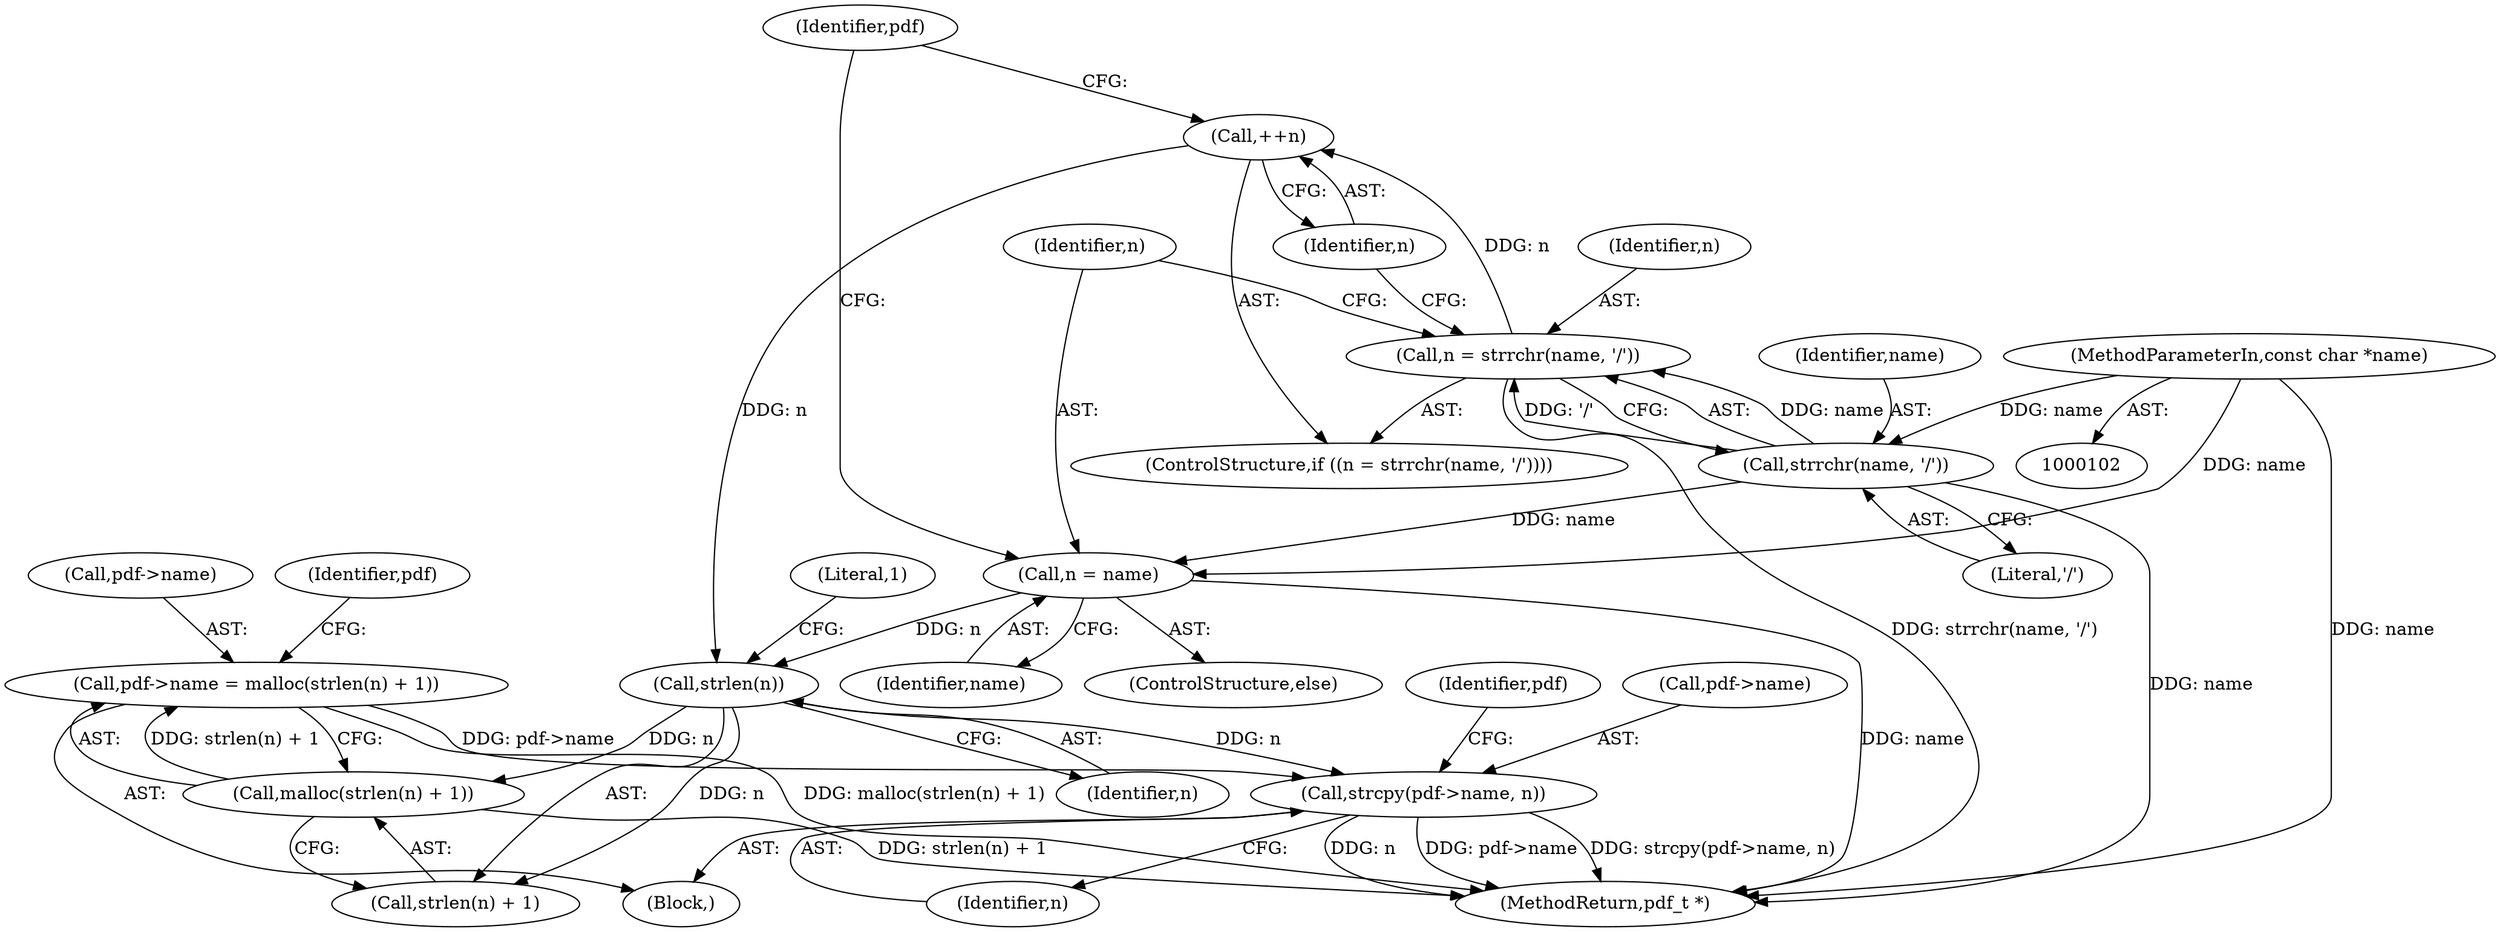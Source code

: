 digraph "1_pdfresurrect_0c4120fffa3dffe97b95c486a120eded82afe8a6_8@API" {
"1000128" [label="(Call,pdf->name = malloc(strlen(n) + 1))"];
"1000132" [label="(Call,malloc(strlen(n) + 1))"];
"1000134" [label="(Call,strlen(n))"];
"1000125" [label="(Call,n = name)"];
"1000119" [label="(Call,strrchr(name, '/'))"];
"1000103" [label="(MethodParameterIn,const char *name)"];
"1000122" [label="(Call,++n)"];
"1000117" [label="(Call,n = strrchr(name, '/'))"];
"1000137" [label="(Call,strcpy(pdf->name, n))"];
"1000129" [label="(Call,pdf->name)"];
"1000125" [label="(Call,n = name)"];
"1000115" [label="(Block,)"];
"1000136" [label="(Literal,1)"];
"1000160" [label="(MethodReturn,pdf_t *)"];
"1000116" [label="(ControlStructure,if ((n = strrchr(name, '/'))))"];
"1000128" [label="(Call,pdf->name = malloc(strlen(n) + 1))"];
"1000119" [label="(Call,strrchr(name, '/'))"];
"1000133" [label="(Call,strlen(n) + 1)"];
"1000134" [label="(Call,strlen(n))"];
"1000126" [label="(Identifier,n)"];
"1000123" [label="(Identifier,n)"];
"1000141" [label="(Identifier,n)"];
"1000135" [label="(Identifier,n)"];
"1000117" [label="(Call,n = strrchr(name, '/'))"];
"1000121" [label="(Literal,'/')"];
"1000137" [label="(Call,strcpy(pdf->name, n))"];
"1000159" [label="(Identifier,pdf)"];
"1000120" [label="(Identifier,name)"];
"1000124" [label="(ControlStructure,else)"];
"1000138" [label="(Call,pdf->name)"];
"1000103" [label="(MethodParameterIn,const char *name)"];
"1000122" [label="(Call,++n)"];
"1000139" [label="(Identifier,pdf)"];
"1000127" [label="(Identifier,name)"];
"1000130" [label="(Identifier,pdf)"];
"1000132" [label="(Call,malloc(strlen(n) + 1))"];
"1000118" [label="(Identifier,n)"];
"1000128" -> "1000115"  [label="AST: "];
"1000128" -> "1000132"  [label="CFG: "];
"1000129" -> "1000128"  [label="AST: "];
"1000132" -> "1000128"  [label="AST: "];
"1000139" -> "1000128"  [label="CFG: "];
"1000128" -> "1000160"  [label="DDG: malloc(strlen(n) + 1)"];
"1000132" -> "1000128"  [label="DDG: strlen(n) + 1"];
"1000128" -> "1000137"  [label="DDG: pdf->name"];
"1000132" -> "1000133"  [label="CFG: "];
"1000133" -> "1000132"  [label="AST: "];
"1000132" -> "1000160"  [label="DDG: strlen(n) + 1"];
"1000134" -> "1000132"  [label="DDG: n"];
"1000134" -> "1000133"  [label="AST: "];
"1000134" -> "1000135"  [label="CFG: "];
"1000135" -> "1000134"  [label="AST: "];
"1000136" -> "1000134"  [label="CFG: "];
"1000134" -> "1000133"  [label="DDG: n"];
"1000125" -> "1000134"  [label="DDG: n"];
"1000122" -> "1000134"  [label="DDG: n"];
"1000134" -> "1000137"  [label="DDG: n"];
"1000125" -> "1000124"  [label="AST: "];
"1000125" -> "1000127"  [label="CFG: "];
"1000126" -> "1000125"  [label="AST: "];
"1000127" -> "1000125"  [label="AST: "];
"1000130" -> "1000125"  [label="CFG: "];
"1000125" -> "1000160"  [label="DDG: name"];
"1000119" -> "1000125"  [label="DDG: name"];
"1000103" -> "1000125"  [label="DDG: name"];
"1000119" -> "1000117"  [label="AST: "];
"1000119" -> "1000121"  [label="CFG: "];
"1000120" -> "1000119"  [label="AST: "];
"1000121" -> "1000119"  [label="AST: "];
"1000117" -> "1000119"  [label="CFG: "];
"1000119" -> "1000160"  [label="DDG: name"];
"1000119" -> "1000117"  [label="DDG: name"];
"1000119" -> "1000117"  [label="DDG: '/'"];
"1000103" -> "1000119"  [label="DDG: name"];
"1000103" -> "1000102"  [label="AST: "];
"1000103" -> "1000160"  [label="DDG: name"];
"1000122" -> "1000116"  [label="AST: "];
"1000122" -> "1000123"  [label="CFG: "];
"1000123" -> "1000122"  [label="AST: "];
"1000130" -> "1000122"  [label="CFG: "];
"1000117" -> "1000122"  [label="DDG: n"];
"1000117" -> "1000116"  [label="AST: "];
"1000118" -> "1000117"  [label="AST: "];
"1000123" -> "1000117"  [label="CFG: "];
"1000126" -> "1000117"  [label="CFG: "];
"1000117" -> "1000160"  [label="DDG: strrchr(name, '/')"];
"1000137" -> "1000115"  [label="AST: "];
"1000137" -> "1000141"  [label="CFG: "];
"1000138" -> "1000137"  [label="AST: "];
"1000141" -> "1000137"  [label="AST: "];
"1000159" -> "1000137"  [label="CFG: "];
"1000137" -> "1000160"  [label="DDG: n"];
"1000137" -> "1000160"  [label="DDG: pdf->name"];
"1000137" -> "1000160"  [label="DDG: strcpy(pdf->name, n)"];
}
